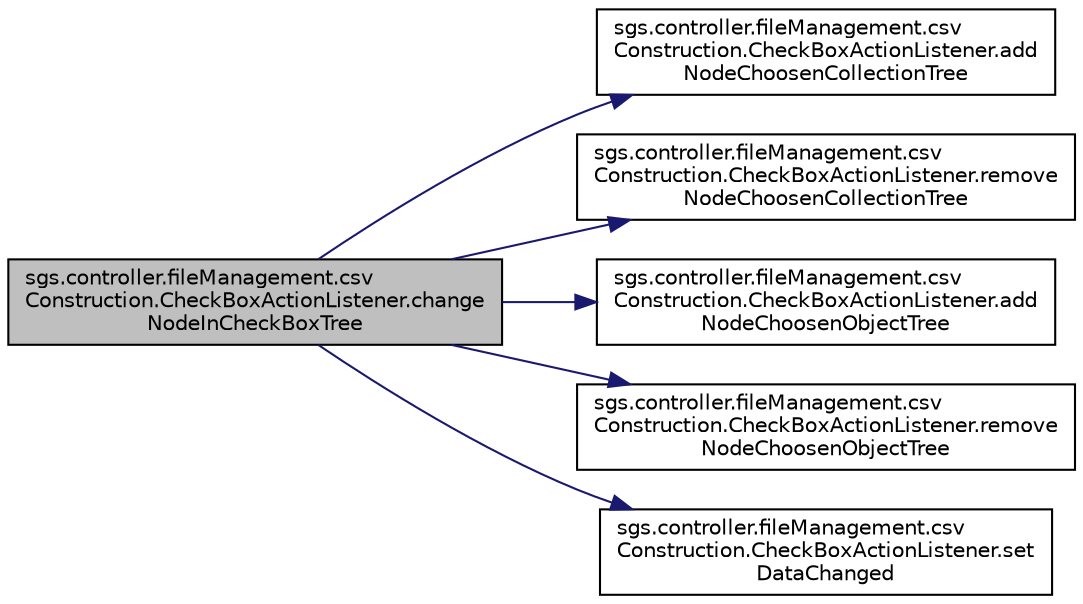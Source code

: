 digraph "sgs.controller.fileManagement.csvConstruction.CheckBoxActionListener.changeNodeInCheckBoxTree"
{
  edge [fontname="Helvetica",fontsize="10",labelfontname="Helvetica",labelfontsize="10"];
  node [fontname="Helvetica",fontsize="10",shape=record];
  rankdir="LR";
  Node1 [label="sgs.controller.fileManagement.csv\lConstruction.CheckBoxActionListener.change\lNodeInCheckBoxTree",height=0.2,width=0.4,color="black", fillcolor="grey75", style="filled" fontcolor="black"];
  Node1 -> Node2 [color="midnightblue",fontsize="10",style="solid",fontname="Helvetica"];
  Node2 [label="sgs.controller.fileManagement.csv\lConstruction.CheckBoxActionListener.add\lNodeChoosenCollectionTree",height=0.2,width=0.4,color="black", fillcolor="white", style="filled",URL="$classsgs_1_1controller_1_1file_management_1_1csv_construction_1_1_check_box_action_listener.html#a23dc8d322a4aacd232cce460ddad7b23"];
  Node1 -> Node3 [color="midnightblue",fontsize="10",style="solid",fontname="Helvetica"];
  Node3 [label="sgs.controller.fileManagement.csv\lConstruction.CheckBoxActionListener.remove\lNodeChoosenCollectionTree",height=0.2,width=0.4,color="black", fillcolor="white", style="filled",URL="$classsgs_1_1controller_1_1file_management_1_1csv_construction_1_1_check_box_action_listener.html#ad8900a56ca10bcbe5f9763c205845f82"];
  Node1 -> Node4 [color="midnightblue",fontsize="10",style="solid",fontname="Helvetica"];
  Node4 [label="sgs.controller.fileManagement.csv\lConstruction.CheckBoxActionListener.add\lNodeChoosenObjectTree",height=0.2,width=0.4,color="black", fillcolor="white", style="filled",URL="$classsgs_1_1controller_1_1file_management_1_1csv_construction_1_1_check_box_action_listener.html#a2af6751d410f1f28a5e41dea52e089c9"];
  Node1 -> Node5 [color="midnightblue",fontsize="10",style="solid",fontname="Helvetica"];
  Node5 [label="sgs.controller.fileManagement.csv\lConstruction.CheckBoxActionListener.remove\lNodeChoosenObjectTree",height=0.2,width=0.4,color="black", fillcolor="white", style="filled",URL="$classsgs_1_1controller_1_1file_management_1_1csv_construction_1_1_check_box_action_listener.html#aef12efa7936cad302f40204301fec045"];
  Node1 -> Node6 [color="midnightblue",fontsize="10",style="solid",fontname="Helvetica"];
  Node6 [label="sgs.controller.fileManagement.csv\lConstruction.CheckBoxActionListener.set\lDataChanged",height=0.2,width=0.4,color="black", fillcolor="white", style="filled",URL="$classsgs_1_1controller_1_1file_management_1_1csv_construction_1_1_check_box_action_listener.html#a4e7e58ec9faef79e3f8c98502ba5ff87"];
}
